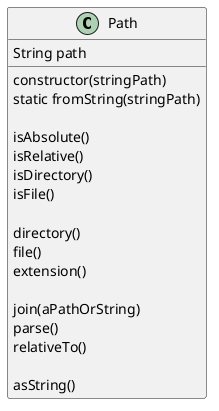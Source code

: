 @startuml Path

class Path{
    String path
    
    constructor(stringPath)
    static fromString(stringPath)
    
    isAbsolute()
    isRelative()
    isDirectory()
    isFile()

    directory()
    file()
    extension()

    join(aPathOrString)
    parse()
    relativeTo()
    
    asString()
}
@enduml
